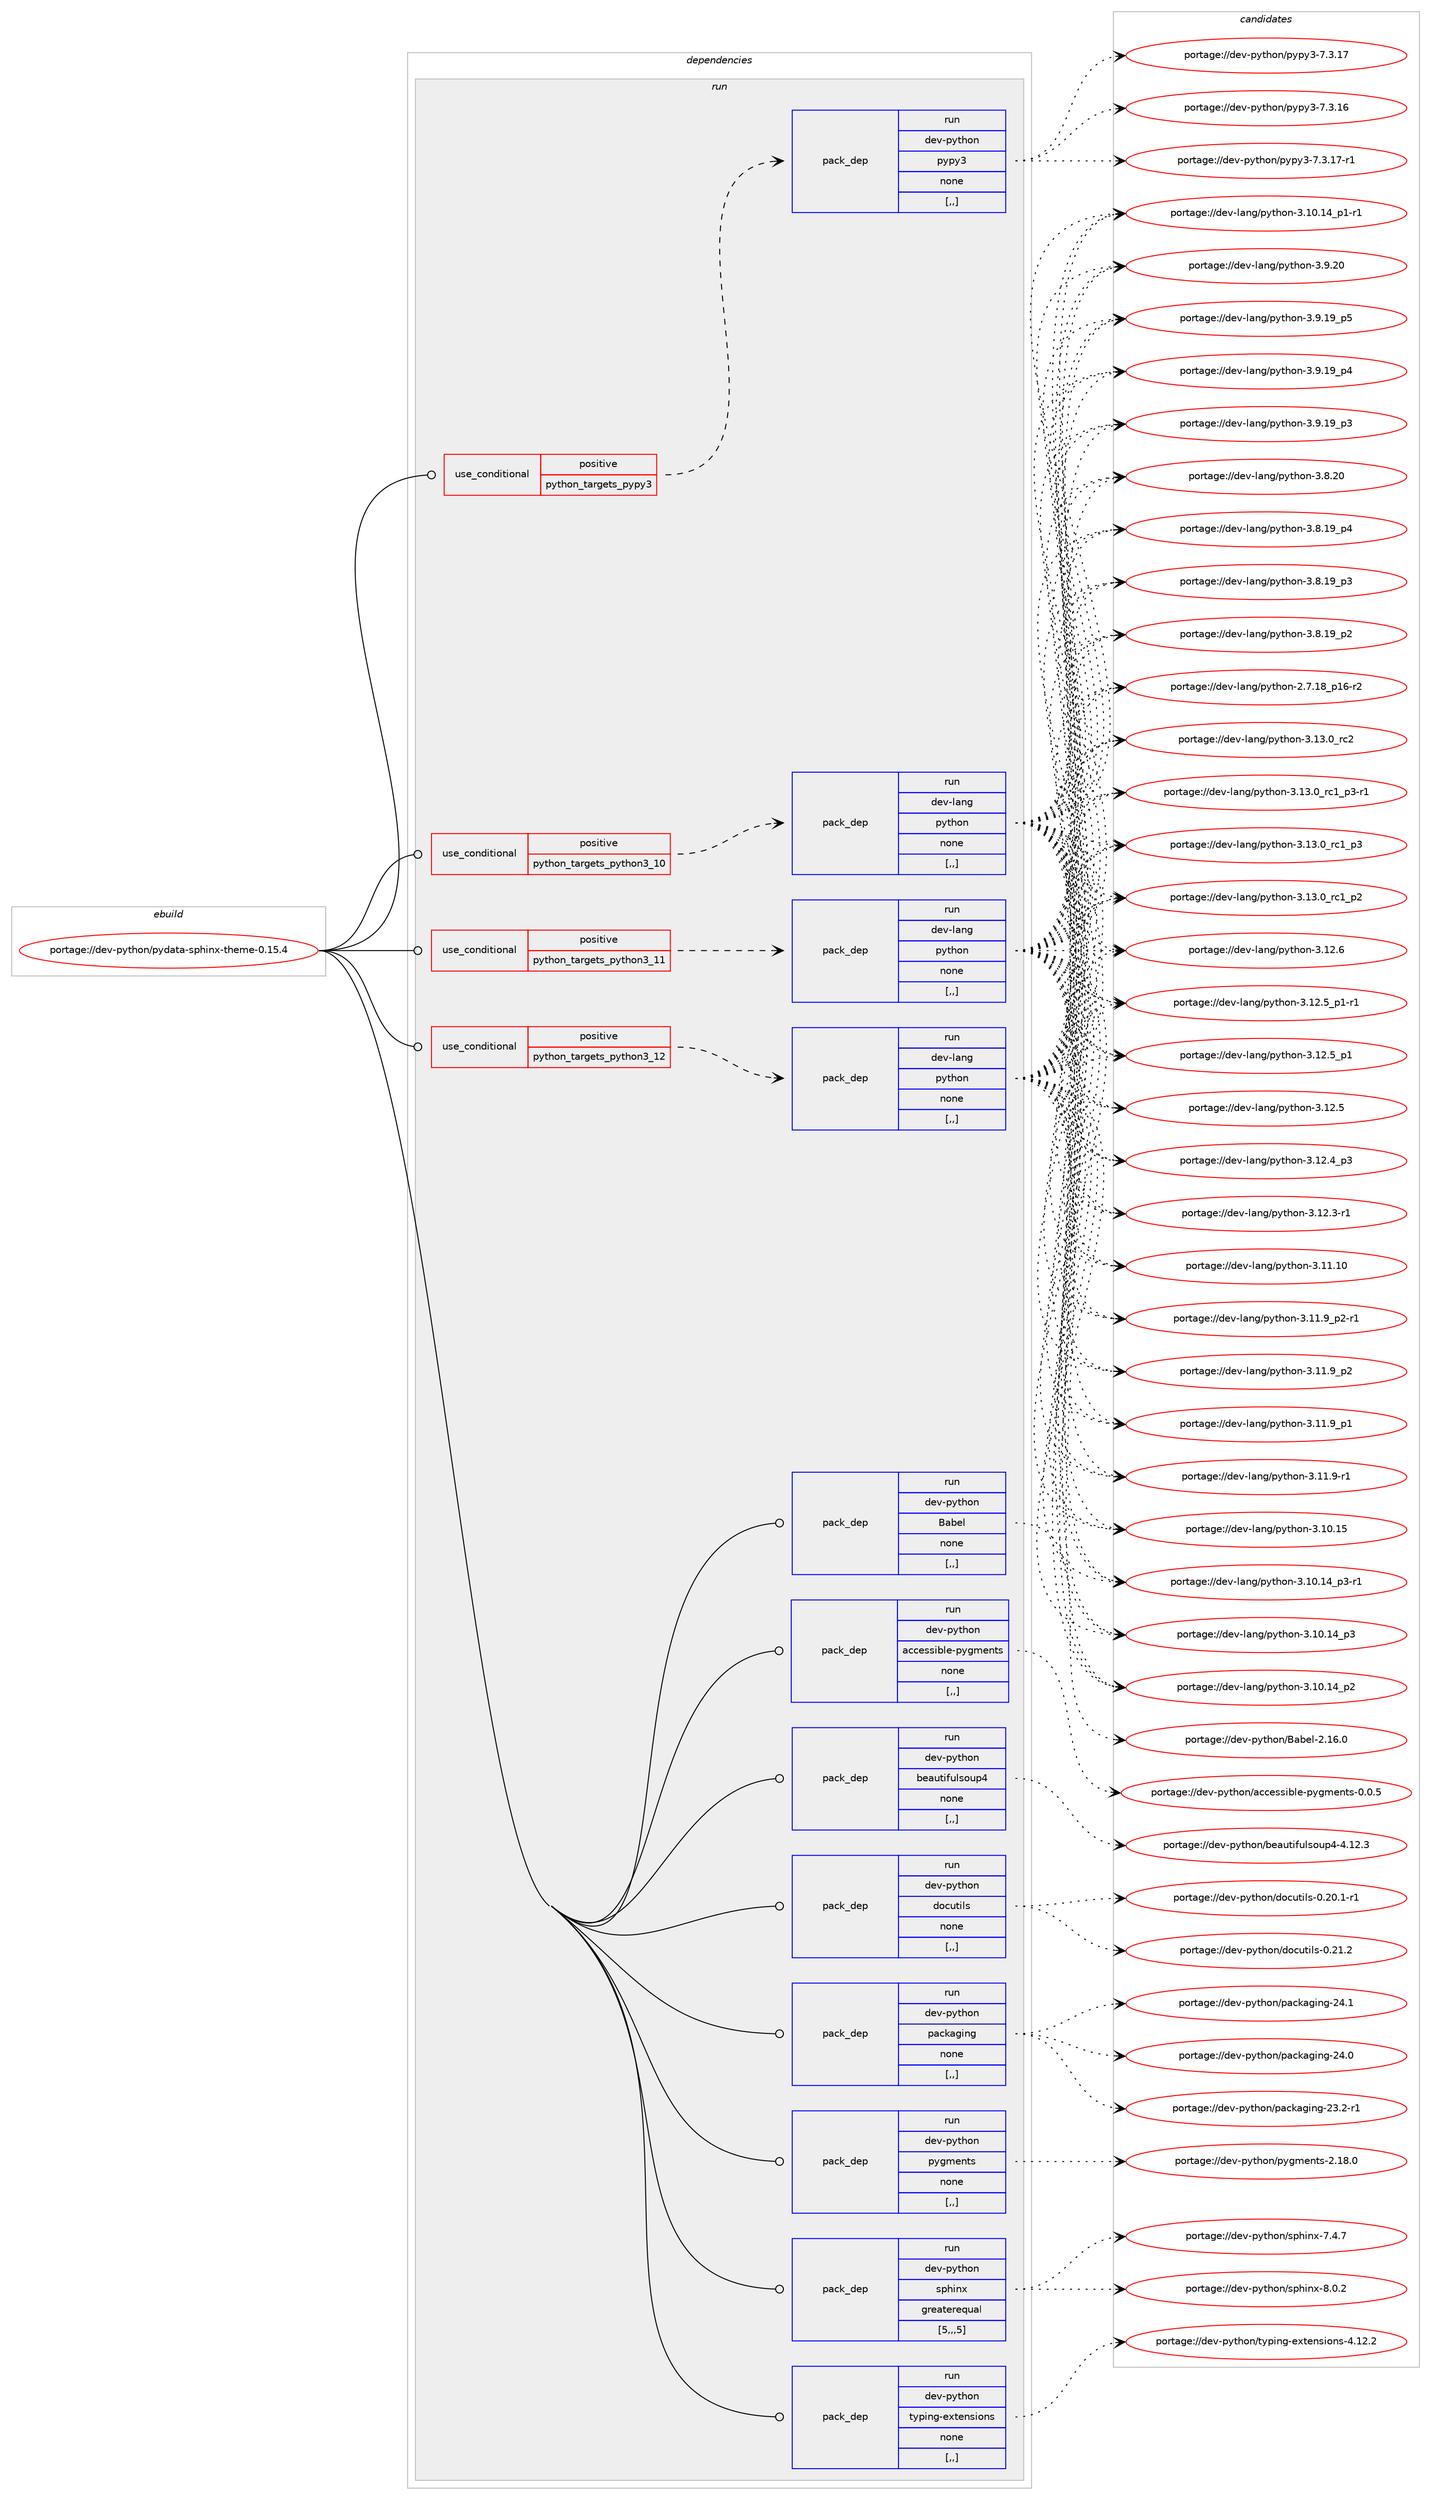 digraph prolog {

# *************
# Graph options
# *************

newrank=true;
concentrate=true;
compound=true;
graph [rankdir=LR,fontname=Helvetica,fontsize=10,ranksep=1.5];#, ranksep=2.5, nodesep=0.2];
edge  [arrowhead=vee];
node  [fontname=Helvetica,fontsize=10];

# **********
# The ebuild
# **********

subgraph cluster_leftcol {
color=gray;
label=<<i>ebuild</i>>;
id [label="portage://dev-python/pydata-sphinx-theme-0.15.4", color=red, width=4, href="../dev-python/pydata-sphinx-theme-0.15.4.svg"];
}

# ****************
# The dependencies
# ****************

subgraph cluster_midcol {
color=gray;
label=<<i>dependencies</i>>;
subgraph cluster_compile {
fillcolor="#eeeeee";
style=filled;
label=<<i>compile</i>>;
}
subgraph cluster_compileandrun {
fillcolor="#eeeeee";
style=filled;
label=<<i>compile and run</i>>;
}
subgraph cluster_run {
fillcolor="#eeeeee";
style=filled;
label=<<i>run</i>>;
subgraph cond167334 {
dependency651203 [label=<<TABLE BORDER="0" CELLBORDER="1" CELLSPACING="0" CELLPADDING="4"><TR><TD ROWSPAN="3" CELLPADDING="10">use_conditional</TD></TR><TR><TD>positive</TD></TR><TR><TD>python_targets_pypy3</TD></TR></TABLE>>, shape=none, color=red];
subgraph pack479048 {
dependency651204 [label=<<TABLE BORDER="0" CELLBORDER="1" CELLSPACING="0" CELLPADDING="4" WIDTH="220"><TR><TD ROWSPAN="6" CELLPADDING="30">pack_dep</TD></TR><TR><TD WIDTH="110">run</TD></TR><TR><TD>dev-python</TD></TR><TR><TD>pypy3</TD></TR><TR><TD>none</TD></TR><TR><TD>[,,]</TD></TR></TABLE>>, shape=none, color=blue];
}
dependency651203:e -> dependency651204:w [weight=20,style="dashed",arrowhead="vee"];
}
id:e -> dependency651203:w [weight=20,style="solid",arrowhead="odot"];
subgraph cond167335 {
dependency651205 [label=<<TABLE BORDER="0" CELLBORDER="1" CELLSPACING="0" CELLPADDING="4"><TR><TD ROWSPAN="3" CELLPADDING="10">use_conditional</TD></TR><TR><TD>positive</TD></TR><TR><TD>python_targets_python3_10</TD></TR></TABLE>>, shape=none, color=red];
subgraph pack479049 {
dependency651206 [label=<<TABLE BORDER="0" CELLBORDER="1" CELLSPACING="0" CELLPADDING="4" WIDTH="220"><TR><TD ROWSPAN="6" CELLPADDING="30">pack_dep</TD></TR><TR><TD WIDTH="110">run</TD></TR><TR><TD>dev-lang</TD></TR><TR><TD>python</TD></TR><TR><TD>none</TD></TR><TR><TD>[,,]</TD></TR></TABLE>>, shape=none, color=blue];
}
dependency651205:e -> dependency651206:w [weight=20,style="dashed",arrowhead="vee"];
}
id:e -> dependency651205:w [weight=20,style="solid",arrowhead="odot"];
subgraph cond167336 {
dependency651207 [label=<<TABLE BORDER="0" CELLBORDER="1" CELLSPACING="0" CELLPADDING="4"><TR><TD ROWSPAN="3" CELLPADDING="10">use_conditional</TD></TR><TR><TD>positive</TD></TR><TR><TD>python_targets_python3_11</TD></TR></TABLE>>, shape=none, color=red];
subgraph pack479050 {
dependency651208 [label=<<TABLE BORDER="0" CELLBORDER="1" CELLSPACING="0" CELLPADDING="4" WIDTH="220"><TR><TD ROWSPAN="6" CELLPADDING="30">pack_dep</TD></TR><TR><TD WIDTH="110">run</TD></TR><TR><TD>dev-lang</TD></TR><TR><TD>python</TD></TR><TR><TD>none</TD></TR><TR><TD>[,,]</TD></TR></TABLE>>, shape=none, color=blue];
}
dependency651207:e -> dependency651208:w [weight=20,style="dashed",arrowhead="vee"];
}
id:e -> dependency651207:w [weight=20,style="solid",arrowhead="odot"];
subgraph cond167337 {
dependency651209 [label=<<TABLE BORDER="0" CELLBORDER="1" CELLSPACING="0" CELLPADDING="4"><TR><TD ROWSPAN="3" CELLPADDING="10">use_conditional</TD></TR><TR><TD>positive</TD></TR><TR><TD>python_targets_python3_12</TD></TR></TABLE>>, shape=none, color=red];
subgraph pack479051 {
dependency651210 [label=<<TABLE BORDER="0" CELLBORDER="1" CELLSPACING="0" CELLPADDING="4" WIDTH="220"><TR><TD ROWSPAN="6" CELLPADDING="30">pack_dep</TD></TR><TR><TD WIDTH="110">run</TD></TR><TR><TD>dev-lang</TD></TR><TR><TD>python</TD></TR><TR><TD>none</TD></TR><TR><TD>[,,]</TD></TR></TABLE>>, shape=none, color=blue];
}
dependency651209:e -> dependency651210:w [weight=20,style="dashed",arrowhead="vee"];
}
id:e -> dependency651209:w [weight=20,style="solid",arrowhead="odot"];
subgraph pack479052 {
dependency651211 [label=<<TABLE BORDER="0" CELLBORDER="1" CELLSPACING="0" CELLPADDING="4" WIDTH="220"><TR><TD ROWSPAN="6" CELLPADDING="30">pack_dep</TD></TR><TR><TD WIDTH="110">run</TD></TR><TR><TD>dev-python</TD></TR><TR><TD>Babel</TD></TR><TR><TD>none</TD></TR><TR><TD>[,,]</TD></TR></TABLE>>, shape=none, color=blue];
}
id:e -> dependency651211:w [weight=20,style="solid",arrowhead="odot"];
subgraph pack479053 {
dependency651212 [label=<<TABLE BORDER="0" CELLBORDER="1" CELLSPACING="0" CELLPADDING="4" WIDTH="220"><TR><TD ROWSPAN="6" CELLPADDING="30">pack_dep</TD></TR><TR><TD WIDTH="110">run</TD></TR><TR><TD>dev-python</TD></TR><TR><TD>accessible-pygments</TD></TR><TR><TD>none</TD></TR><TR><TD>[,,]</TD></TR></TABLE>>, shape=none, color=blue];
}
id:e -> dependency651212:w [weight=20,style="solid",arrowhead="odot"];
subgraph pack479054 {
dependency651213 [label=<<TABLE BORDER="0" CELLBORDER="1" CELLSPACING="0" CELLPADDING="4" WIDTH="220"><TR><TD ROWSPAN="6" CELLPADDING="30">pack_dep</TD></TR><TR><TD WIDTH="110">run</TD></TR><TR><TD>dev-python</TD></TR><TR><TD>beautifulsoup4</TD></TR><TR><TD>none</TD></TR><TR><TD>[,,]</TD></TR></TABLE>>, shape=none, color=blue];
}
id:e -> dependency651213:w [weight=20,style="solid",arrowhead="odot"];
subgraph pack479055 {
dependency651214 [label=<<TABLE BORDER="0" CELLBORDER="1" CELLSPACING="0" CELLPADDING="4" WIDTH="220"><TR><TD ROWSPAN="6" CELLPADDING="30">pack_dep</TD></TR><TR><TD WIDTH="110">run</TD></TR><TR><TD>dev-python</TD></TR><TR><TD>docutils</TD></TR><TR><TD>none</TD></TR><TR><TD>[,,]</TD></TR></TABLE>>, shape=none, color=blue];
}
id:e -> dependency651214:w [weight=20,style="solid",arrowhead="odot"];
subgraph pack479056 {
dependency651215 [label=<<TABLE BORDER="0" CELLBORDER="1" CELLSPACING="0" CELLPADDING="4" WIDTH="220"><TR><TD ROWSPAN="6" CELLPADDING="30">pack_dep</TD></TR><TR><TD WIDTH="110">run</TD></TR><TR><TD>dev-python</TD></TR><TR><TD>packaging</TD></TR><TR><TD>none</TD></TR><TR><TD>[,,]</TD></TR></TABLE>>, shape=none, color=blue];
}
id:e -> dependency651215:w [weight=20,style="solid",arrowhead="odot"];
subgraph pack479057 {
dependency651216 [label=<<TABLE BORDER="0" CELLBORDER="1" CELLSPACING="0" CELLPADDING="4" WIDTH="220"><TR><TD ROWSPAN="6" CELLPADDING="30">pack_dep</TD></TR><TR><TD WIDTH="110">run</TD></TR><TR><TD>dev-python</TD></TR><TR><TD>pygments</TD></TR><TR><TD>none</TD></TR><TR><TD>[,,]</TD></TR></TABLE>>, shape=none, color=blue];
}
id:e -> dependency651216:w [weight=20,style="solid",arrowhead="odot"];
subgraph pack479058 {
dependency651217 [label=<<TABLE BORDER="0" CELLBORDER="1" CELLSPACING="0" CELLPADDING="4" WIDTH="220"><TR><TD ROWSPAN="6" CELLPADDING="30">pack_dep</TD></TR><TR><TD WIDTH="110">run</TD></TR><TR><TD>dev-python</TD></TR><TR><TD>sphinx</TD></TR><TR><TD>greaterequal</TD></TR><TR><TD>[5,,,5]</TD></TR></TABLE>>, shape=none, color=blue];
}
id:e -> dependency651217:w [weight=20,style="solid",arrowhead="odot"];
subgraph pack479059 {
dependency651218 [label=<<TABLE BORDER="0" CELLBORDER="1" CELLSPACING="0" CELLPADDING="4" WIDTH="220"><TR><TD ROWSPAN="6" CELLPADDING="30">pack_dep</TD></TR><TR><TD WIDTH="110">run</TD></TR><TR><TD>dev-python</TD></TR><TR><TD>typing-extensions</TD></TR><TR><TD>none</TD></TR><TR><TD>[,,]</TD></TR></TABLE>>, shape=none, color=blue];
}
id:e -> dependency651218:w [weight=20,style="solid",arrowhead="odot"];
}
}

# **************
# The candidates
# **************

subgraph cluster_choices {
rank=same;
color=gray;
label=<<i>candidates</i>>;

subgraph choice479048 {
color=black;
nodesep=1;
choice100101118451121211161041111104711212111212151455546514649554511449 [label="portage://dev-python/pypy3-7.3.17-r1", color=red, width=4,href="../dev-python/pypy3-7.3.17-r1.svg"];
choice10010111845112121116104111110471121211121215145554651464955 [label="portage://dev-python/pypy3-7.3.17", color=red, width=4,href="../dev-python/pypy3-7.3.17.svg"];
choice10010111845112121116104111110471121211121215145554651464954 [label="portage://dev-python/pypy3-7.3.16", color=red, width=4,href="../dev-python/pypy3-7.3.16.svg"];
dependency651204:e -> choice100101118451121211161041111104711212111212151455546514649554511449:w [style=dotted,weight="100"];
dependency651204:e -> choice10010111845112121116104111110471121211121215145554651464955:w [style=dotted,weight="100"];
dependency651204:e -> choice10010111845112121116104111110471121211121215145554651464954:w [style=dotted,weight="100"];
}
subgraph choice479049 {
color=black;
nodesep=1;
choice10010111845108971101034711212111610411111045514649514648951149950 [label="portage://dev-lang/python-3.13.0_rc2", color=red, width=4,href="../dev-lang/python-3.13.0_rc2.svg"];
choice1001011184510897110103471121211161041111104551464951464895114994995112514511449 [label="portage://dev-lang/python-3.13.0_rc1_p3-r1", color=red, width=4,href="../dev-lang/python-3.13.0_rc1_p3-r1.svg"];
choice100101118451089711010347112121116104111110455146495146489511499499511251 [label="portage://dev-lang/python-3.13.0_rc1_p3", color=red, width=4,href="../dev-lang/python-3.13.0_rc1_p3.svg"];
choice100101118451089711010347112121116104111110455146495146489511499499511250 [label="portage://dev-lang/python-3.13.0_rc1_p2", color=red, width=4,href="../dev-lang/python-3.13.0_rc1_p2.svg"];
choice10010111845108971101034711212111610411111045514649504654 [label="portage://dev-lang/python-3.12.6", color=red, width=4,href="../dev-lang/python-3.12.6.svg"];
choice1001011184510897110103471121211161041111104551464950465395112494511449 [label="portage://dev-lang/python-3.12.5_p1-r1", color=red, width=4,href="../dev-lang/python-3.12.5_p1-r1.svg"];
choice100101118451089711010347112121116104111110455146495046539511249 [label="portage://dev-lang/python-3.12.5_p1", color=red, width=4,href="../dev-lang/python-3.12.5_p1.svg"];
choice10010111845108971101034711212111610411111045514649504653 [label="portage://dev-lang/python-3.12.5", color=red, width=4,href="../dev-lang/python-3.12.5.svg"];
choice100101118451089711010347112121116104111110455146495046529511251 [label="portage://dev-lang/python-3.12.4_p3", color=red, width=4,href="../dev-lang/python-3.12.4_p3.svg"];
choice100101118451089711010347112121116104111110455146495046514511449 [label="portage://dev-lang/python-3.12.3-r1", color=red, width=4,href="../dev-lang/python-3.12.3-r1.svg"];
choice1001011184510897110103471121211161041111104551464949464948 [label="portage://dev-lang/python-3.11.10", color=red, width=4,href="../dev-lang/python-3.11.10.svg"];
choice1001011184510897110103471121211161041111104551464949465795112504511449 [label="portage://dev-lang/python-3.11.9_p2-r1", color=red, width=4,href="../dev-lang/python-3.11.9_p2-r1.svg"];
choice100101118451089711010347112121116104111110455146494946579511250 [label="portage://dev-lang/python-3.11.9_p2", color=red, width=4,href="../dev-lang/python-3.11.9_p2.svg"];
choice100101118451089711010347112121116104111110455146494946579511249 [label="portage://dev-lang/python-3.11.9_p1", color=red, width=4,href="../dev-lang/python-3.11.9_p1.svg"];
choice100101118451089711010347112121116104111110455146494946574511449 [label="portage://dev-lang/python-3.11.9-r1", color=red, width=4,href="../dev-lang/python-3.11.9-r1.svg"];
choice1001011184510897110103471121211161041111104551464948464953 [label="portage://dev-lang/python-3.10.15", color=red, width=4,href="../dev-lang/python-3.10.15.svg"];
choice100101118451089711010347112121116104111110455146494846495295112514511449 [label="portage://dev-lang/python-3.10.14_p3-r1", color=red, width=4,href="../dev-lang/python-3.10.14_p3-r1.svg"];
choice10010111845108971101034711212111610411111045514649484649529511251 [label="portage://dev-lang/python-3.10.14_p3", color=red, width=4,href="../dev-lang/python-3.10.14_p3.svg"];
choice10010111845108971101034711212111610411111045514649484649529511250 [label="portage://dev-lang/python-3.10.14_p2", color=red, width=4,href="../dev-lang/python-3.10.14_p2.svg"];
choice100101118451089711010347112121116104111110455146494846495295112494511449 [label="portage://dev-lang/python-3.10.14_p1-r1", color=red, width=4,href="../dev-lang/python-3.10.14_p1-r1.svg"];
choice10010111845108971101034711212111610411111045514657465048 [label="portage://dev-lang/python-3.9.20", color=red, width=4,href="../dev-lang/python-3.9.20.svg"];
choice100101118451089711010347112121116104111110455146574649579511253 [label="portage://dev-lang/python-3.9.19_p5", color=red, width=4,href="../dev-lang/python-3.9.19_p5.svg"];
choice100101118451089711010347112121116104111110455146574649579511252 [label="portage://dev-lang/python-3.9.19_p4", color=red, width=4,href="../dev-lang/python-3.9.19_p4.svg"];
choice100101118451089711010347112121116104111110455146574649579511251 [label="portage://dev-lang/python-3.9.19_p3", color=red, width=4,href="../dev-lang/python-3.9.19_p3.svg"];
choice10010111845108971101034711212111610411111045514656465048 [label="portage://dev-lang/python-3.8.20", color=red, width=4,href="../dev-lang/python-3.8.20.svg"];
choice100101118451089711010347112121116104111110455146564649579511252 [label="portage://dev-lang/python-3.8.19_p4", color=red, width=4,href="../dev-lang/python-3.8.19_p4.svg"];
choice100101118451089711010347112121116104111110455146564649579511251 [label="portage://dev-lang/python-3.8.19_p3", color=red, width=4,href="../dev-lang/python-3.8.19_p3.svg"];
choice100101118451089711010347112121116104111110455146564649579511250 [label="portage://dev-lang/python-3.8.19_p2", color=red, width=4,href="../dev-lang/python-3.8.19_p2.svg"];
choice100101118451089711010347112121116104111110455046554649569511249544511450 [label="portage://dev-lang/python-2.7.18_p16-r2", color=red, width=4,href="../dev-lang/python-2.7.18_p16-r2.svg"];
dependency651206:e -> choice10010111845108971101034711212111610411111045514649514648951149950:w [style=dotted,weight="100"];
dependency651206:e -> choice1001011184510897110103471121211161041111104551464951464895114994995112514511449:w [style=dotted,weight="100"];
dependency651206:e -> choice100101118451089711010347112121116104111110455146495146489511499499511251:w [style=dotted,weight="100"];
dependency651206:e -> choice100101118451089711010347112121116104111110455146495146489511499499511250:w [style=dotted,weight="100"];
dependency651206:e -> choice10010111845108971101034711212111610411111045514649504654:w [style=dotted,weight="100"];
dependency651206:e -> choice1001011184510897110103471121211161041111104551464950465395112494511449:w [style=dotted,weight="100"];
dependency651206:e -> choice100101118451089711010347112121116104111110455146495046539511249:w [style=dotted,weight="100"];
dependency651206:e -> choice10010111845108971101034711212111610411111045514649504653:w [style=dotted,weight="100"];
dependency651206:e -> choice100101118451089711010347112121116104111110455146495046529511251:w [style=dotted,weight="100"];
dependency651206:e -> choice100101118451089711010347112121116104111110455146495046514511449:w [style=dotted,weight="100"];
dependency651206:e -> choice1001011184510897110103471121211161041111104551464949464948:w [style=dotted,weight="100"];
dependency651206:e -> choice1001011184510897110103471121211161041111104551464949465795112504511449:w [style=dotted,weight="100"];
dependency651206:e -> choice100101118451089711010347112121116104111110455146494946579511250:w [style=dotted,weight="100"];
dependency651206:e -> choice100101118451089711010347112121116104111110455146494946579511249:w [style=dotted,weight="100"];
dependency651206:e -> choice100101118451089711010347112121116104111110455146494946574511449:w [style=dotted,weight="100"];
dependency651206:e -> choice1001011184510897110103471121211161041111104551464948464953:w [style=dotted,weight="100"];
dependency651206:e -> choice100101118451089711010347112121116104111110455146494846495295112514511449:w [style=dotted,weight="100"];
dependency651206:e -> choice10010111845108971101034711212111610411111045514649484649529511251:w [style=dotted,weight="100"];
dependency651206:e -> choice10010111845108971101034711212111610411111045514649484649529511250:w [style=dotted,weight="100"];
dependency651206:e -> choice100101118451089711010347112121116104111110455146494846495295112494511449:w [style=dotted,weight="100"];
dependency651206:e -> choice10010111845108971101034711212111610411111045514657465048:w [style=dotted,weight="100"];
dependency651206:e -> choice100101118451089711010347112121116104111110455146574649579511253:w [style=dotted,weight="100"];
dependency651206:e -> choice100101118451089711010347112121116104111110455146574649579511252:w [style=dotted,weight="100"];
dependency651206:e -> choice100101118451089711010347112121116104111110455146574649579511251:w [style=dotted,weight="100"];
dependency651206:e -> choice10010111845108971101034711212111610411111045514656465048:w [style=dotted,weight="100"];
dependency651206:e -> choice100101118451089711010347112121116104111110455146564649579511252:w [style=dotted,weight="100"];
dependency651206:e -> choice100101118451089711010347112121116104111110455146564649579511251:w [style=dotted,weight="100"];
dependency651206:e -> choice100101118451089711010347112121116104111110455146564649579511250:w [style=dotted,weight="100"];
dependency651206:e -> choice100101118451089711010347112121116104111110455046554649569511249544511450:w [style=dotted,weight="100"];
}
subgraph choice479050 {
color=black;
nodesep=1;
choice10010111845108971101034711212111610411111045514649514648951149950 [label="portage://dev-lang/python-3.13.0_rc2", color=red, width=4,href="../dev-lang/python-3.13.0_rc2.svg"];
choice1001011184510897110103471121211161041111104551464951464895114994995112514511449 [label="portage://dev-lang/python-3.13.0_rc1_p3-r1", color=red, width=4,href="../dev-lang/python-3.13.0_rc1_p3-r1.svg"];
choice100101118451089711010347112121116104111110455146495146489511499499511251 [label="portage://dev-lang/python-3.13.0_rc1_p3", color=red, width=4,href="../dev-lang/python-3.13.0_rc1_p3.svg"];
choice100101118451089711010347112121116104111110455146495146489511499499511250 [label="portage://dev-lang/python-3.13.0_rc1_p2", color=red, width=4,href="../dev-lang/python-3.13.0_rc1_p2.svg"];
choice10010111845108971101034711212111610411111045514649504654 [label="portage://dev-lang/python-3.12.6", color=red, width=4,href="../dev-lang/python-3.12.6.svg"];
choice1001011184510897110103471121211161041111104551464950465395112494511449 [label="portage://dev-lang/python-3.12.5_p1-r1", color=red, width=4,href="../dev-lang/python-3.12.5_p1-r1.svg"];
choice100101118451089711010347112121116104111110455146495046539511249 [label="portage://dev-lang/python-3.12.5_p1", color=red, width=4,href="../dev-lang/python-3.12.5_p1.svg"];
choice10010111845108971101034711212111610411111045514649504653 [label="portage://dev-lang/python-3.12.5", color=red, width=4,href="../dev-lang/python-3.12.5.svg"];
choice100101118451089711010347112121116104111110455146495046529511251 [label="portage://dev-lang/python-3.12.4_p3", color=red, width=4,href="../dev-lang/python-3.12.4_p3.svg"];
choice100101118451089711010347112121116104111110455146495046514511449 [label="portage://dev-lang/python-3.12.3-r1", color=red, width=4,href="../dev-lang/python-3.12.3-r1.svg"];
choice1001011184510897110103471121211161041111104551464949464948 [label="portage://dev-lang/python-3.11.10", color=red, width=4,href="../dev-lang/python-3.11.10.svg"];
choice1001011184510897110103471121211161041111104551464949465795112504511449 [label="portage://dev-lang/python-3.11.9_p2-r1", color=red, width=4,href="../dev-lang/python-3.11.9_p2-r1.svg"];
choice100101118451089711010347112121116104111110455146494946579511250 [label="portage://dev-lang/python-3.11.9_p2", color=red, width=4,href="../dev-lang/python-3.11.9_p2.svg"];
choice100101118451089711010347112121116104111110455146494946579511249 [label="portage://dev-lang/python-3.11.9_p1", color=red, width=4,href="../dev-lang/python-3.11.9_p1.svg"];
choice100101118451089711010347112121116104111110455146494946574511449 [label="portage://dev-lang/python-3.11.9-r1", color=red, width=4,href="../dev-lang/python-3.11.9-r1.svg"];
choice1001011184510897110103471121211161041111104551464948464953 [label="portage://dev-lang/python-3.10.15", color=red, width=4,href="../dev-lang/python-3.10.15.svg"];
choice100101118451089711010347112121116104111110455146494846495295112514511449 [label="portage://dev-lang/python-3.10.14_p3-r1", color=red, width=4,href="../dev-lang/python-3.10.14_p3-r1.svg"];
choice10010111845108971101034711212111610411111045514649484649529511251 [label="portage://dev-lang/python-3.10.14_p3", color=red, width=4,href="../dev-lang/python-3.10.14_p3.svg"];
choice10010111845108971101034711212111610411111045514649484649529511250 [label="portage://dev-lang/python-3.10.14_p2", color=red, width=4,href="../dev-lang/python-3.10.14_p2.svg"];
choice100101118451089711010347112121116104111110455146494846495295112494511449 [label="portage://dev-lang/python-3.10.14_p1-r1", color=red, width=4,href="../dev-lang/python-3.10.14_p1-r1.svg"];
choice10010111845108971101034711212111610411111045514657465048 [label="portage://dev-lang/python-3.9.20", color=red, width=4,href="../dev-lang/python-3.9.20.svg"];
choice100101118451089711010347112121116104111110455146574649579511253 [label="portage://dev-lang/python-3.9.19_p5", color=red, width=4,href="../dev-lang/python-3.9.19_p5.svg"];
choice100101118451089711010347112121116104111110455146574649579511252 [label="portage://dev-lang/python-3.9.19_p4", color=red, width=4,href="../dev-lang/python-3.9.19_p4.svg"];
choice100101118451089711010347112121116104111110455146574649579511251 [label="portage://dev-lang/python-3.9.19_p3", color=red, width=4,href="../dev-lang/python-3.9.19_p3.svg"];
choice10010111845108971101034711212111610411111045514656465048 [label="portage://dev-lang/python-3.8.20", color=red, width=4,href="../dev-lang/python-3.8.20.svg"];
choice100101118451089711010347112121116104111110455146564649579511252 [label="portage://dev-lang/python-3.8.19_p4", color=red, width=4,href="../dev-lang/python-3.8.19_p4.svg"];
choice100101118451089711010347112121116104111110455146564649579511251 [label="portage://dev-lang/python-3.8.19_p3", color=red, width=4,href="../dev-lang/python-3.8.19_p3.svg"];
choice100101118451089711010347112121116104111110455146564649579511250 [label="portage://dev-lang/python-3.8.19_p2", color=red, width=4,href="../dev-lang/python-3.8.19_p2.svg"];
choice100101118451089711010347112121116104111110455046554649569511249544511450 [label="portage://dev-lang/python-2.7.18_p16-r2", color=red, width=4,href="../dev-lang/python-2.7.18_p16-r2.svg"];
dependency651208:e -> choice10010111845108971101034711212111610411111045514649514648951149950:w [style=dotted,weight="100"];
dependency651208:e -> choice1001011184510897110103471121211161041111104551464951464895114994995112514511449:w [style=dotted,weight="100"];
dependency651208:e -> choice100101118451089711010347112121116104111110455146495146489511499499511251:w [style=dotted,weight="100"];
dependency651208:e -> choice100101118451089711010347112121116104111110455146495146489511499499511250:w [style=dotted,weight="100"];
dependency651208:e -> choice10010111845108971101034711212111610411111045514649504654:w [style=dotted,weight="100"];
dependency651208:e -> choice1001011184510897110103471121211161041111104551464950465395112494511449:w [style=dotted,weight="100"];
dependency651208:e -> choice100101118451089711010347112121116104111110455146495046539511249:w [style=dotted,weight="100"];
dependency651208:e -> choice10010111845108971101034711212111610411111045514649504653:w [style=dotted,weight="100"];
dependency651208:e -> choice100101118451089711010347112121116104111110455146495046529511251:w [style=dotted,weight="100"];
dependency651208:e -> choice100101118451089711010347112121116104111110455146495046514511449:w [style=dotted,weight="100"];
dependency651208:e -> choice1001011184510897110103471121211161041111104551464949464948:w [style=dotted,weight="100"];
dependency651208:e -> choice1001011184510897110103471121211161041111104551464949465795112504511449:w [style=dotted,weight="100"];
dependency651208:e -> choice100101118451089711010347112121116104111110455146494946579511250:w [style=dotted,weight="100"];
dependency651208:e -> choice100101118451089711010347112121116104111110455146494946579511249:w [style=dotted,weight="100"];
dependency651208:e -> choice100101118451089711010347112121116104111110455146494946574511449:w [style=dotted,weight="100"];
dependency651208:e -> choice1001011184510897110103471121211161041111104551464948464953:w [style=dotted,weight="100"];
dependency651208:e -> choice100101118451089711010347112121116104111110455146494846495295112514511449:w [style=dotted,weight="100"];
dependency651208:e -> choice10010111845108971101034711212111610411111045514649484649529511251:w [style=dotted,weight="100"];
dependency651208:e -> choice10010111845108971101034711212111610411111045514649484649529511250:w [style=dotted,weight="100"];
dependency651208:e -> choice100101118451089711010347112121116104111110455146494846495295112494511449:w [style=dotted,weight="100"];
dependency651208:e -> choice10010111845108971101034711212111610411111045514657465048:w [style=dotted,weight="100"];
dependency651208:e -> choice100101118451089711010347112121116104111110455146574649579511253:w [style=dotted,weight="100"];
dependency651208:e -> choice100101118451089711010347112121116104111110455146574649579511252:w [style=dotted,weight="100"];
dependency651208:e -> choice100101118451089711010347112121116104111110455146574649579511251:w [style=dotted,weight="100"];
dependency651208:e -> choice10010111845108971101034711212111610411111045514656465048:w [style=dotted,weight="100"];
dependency651208:e -> choice100101118451089711010347112121116104111110455146564649579511252:w [style=dotted,weight="100"];
dependency651208:e -> choice100101118451089711010347112121116104111110455146564649579511251:w [style=dotted,weight="100"];
dependency651208:e -> choice100101118451089711010347112121116104111110455146564649579511250:w [style=dotted,weight="100"];
dependency651208:e -> choice100101118451089711010347112121116104111110455046554649569511249544511450:w [style=dotted,weight="100"];
}
subgraph choice479051 {
color=black;
nodesep=1;
choice10010111845108971101034711212111610411111045514649514648951149950 [label="portage://dev-lang/python-3.13.0_rc2", color=red, width=4,href="../dev-lang/python-3.13.0_rc2.svg"];
choice1001011184510897110103471121211161041111104551464951464895114994995112514511449 [label="portage://dev-lang/python-3.13.0_rc1_p3-r1", color=red, width=4,href="../dev-lang/python-3.13.0_rc1_p3-r1.svg"];
choice100101118451089711010347112121116104111110455146495146489511499499511251 [label="portage://dev-lang/python-3.13.0_rc1_p3", color=red, width=4,href="../dev-lang/python-3.13.0_rc1_p3.svg"];
choice100101118451089711010347112121116104111110455146495146489511499499511250 [label="portage://dev-lang/python-3.13.0_rc1_p2", color=red, width=4,href="../dev-lang/python-3.13.0_rc1_p2.svg"];
choice10010111845108971101034711212111610411111045514649504654 [label="portage://dev-lang/python-3.12.6", color=red, width=4,href="../dev-lang/python-3.12.6.svg"];
choice1001011184510897110103471121211161041111104551464950465395112494511449 [label="portage://dev-lang/python-3.12.5_p1-r1", color=red, width=4,href="../dev-lang/python-3.12.5_p1-r1.svg"];
choice100101118451089711010347112121116104111110455146495046539511249 [label="portage://dev-lang/python-3.12.5_p1", color=red, width=4,href="../dev-lang/python-3.12.5_p1.svg"];
choice10010111845108971101034711212111610411111045514649504653 [label="portage://dev-lang/python-3.12.5", color=red, width=4,href="../dev-lang/python-3.12.5.svg"];
choice100101118451089711010347112121116104111110455146495046529511251 [label="portage://dev-lang/python-3.12.4_p3", color=red, width=4,href="../dev-lang/python-3.12.4_p3.svg"];
choice100101118451089711010347112121116104111110455146495046514511449 [label="portage://dev-lang/python-3.12.3-r1", color=red, width=4,href="../dev-lang/python-3.12.3-r1.svg"];
choice1001011184510897110103471121211161041111104551464949464948 [label="portage://dev-lang/python-3.11.10", color=red, width=4,href="../dev-lang/python-3.11.10.svg"];
choice1001011184510897110103471121211161041111104551464949465795112504511449 [label="portage://dev-lang/python-3.11.9_p2-r1", color=red, width=4,href="../dev-lang/python-3.11.9_p2-r1.svg"];
choice100101118451089711010347112121116104111110455146494946579511250 [label="portage://dev-lang/python-3.11.9_p2", color=red, width=4,href="../dev-lang/python-3.11.9_p2.svg"];
choice100101118451089711010347112121116104111110455146494946579511249 [label="portage://dev-lang/python-3.11.9_p1", color=red, width=4,href="../dev-lang/python-3.11.9_p1.svg"];
choice100101118451089711010347112121116104111110455146494946574511449 [label="portage://dev-lang/python-3.11.9-r1", color=red, width=4,href="../dev-lang/python-3.11.9-r1.svg"];
choice1001011184510897110103471121211161041111104551464948464953 [label="portage://dev-lang/python-3.10.15", color=red, width=4,href="../dev-lang/python-3.10.15.svg"];
choice100101118451089711010347112121116104111110455146494846495295112514511449 [label="portage://dev-lang/python-3.10.14_p3-r1", color=red, width=4,href="../dev-lang/python-3.10.14_p3-r1.svg"];
choice10010111845108971101034711212111610411111045514649484649529511251 [label="portage://dev-lang/python-3.10.14_p3", color=red, width=4,href="../dev-lang/python-3.10.14_p3.svg"];
choice10010111845108971101034711212111610411111045514649484649529511250 [label="portage://dev-lang/python-3.10.14_p2", color=red, width=4,href="../dev-lang/python-3.10.14_p2.svg"];
choice100101118451089711010347112121116104111110455146494846495295112494511449 [label="portage://dev-lang/python-3.10.14_p1-r1", color=red, width=4,href="../dev-lang/python-3.10.14_p1-r1.svg"];
choice10010111845108971101034711212111610411111045514657465048 [label="portage://dev-lang/python-3.9.20", color=red, width=4,href="../dev-lang/python-3.9.20.svg"];
choice100101118451089711010347112121116104111110455146574649579511253 [label="portage://dev-lang/python-3.9.19_p5", color=red, width=4,href="../dev-lang/python-3.9.19_p5.svg"];
choice100101118451089711010347112121116104111110455146574649579511252 [label="portage://dev-lang/python-3.9.19_p4", color=red, width=4,href="../dev-lang/python-3.9.19_p4.svg"];
choice100101118451089711010347112121116104111110455146574649579511251 [label="portage://dev-lang/python-3.9.19_p3", color=red, width=4,href="../dev-lang/python-3.9.19_p3.svg"];
choice10010111845108971101034711212111610411111045514656465048 [label="portage://dev-lang/python-3.8.20", color=red, width=4,href="../dev-lang/python-3.8.20.svg"];
choice100101118451089711010347112121116104111110455146564649579511252 [label="portage://dev-lang/python-3.8.19_p4", color=red, width=4,href="../dev-lang/python-3.8.19_p4.svg"];
choice100101118451089711010347112121116104111110455146564649579511251 [label="portage://dev-lang/python-3.8.19_p3", color=red, width=4,href="../dev-lang/python-3.8.19_p3.svg"];
choice100101118451089711010347112121116104111110455146564649579511250 [label="portage://dev-lang/python-3.8.19_p2", color=red, width=4,href="../dev-lang/python-3.8.19_p2.svg"];
choice100101118451089711010347112121116104111110455046554649569511249544511450 [label="portage://dev-lang/python-2.7.18_p16-r2", color=red, width=4,href="../dev-lang/python-2.7.18_p16-r2.svg"];
dependency651210:e -> choice10010111845108971101034711212111610411111045514649514648951149950:w [style=dotted,weight="100"];
dependency651210:e -> choice1001011184510897110103471121211161041111104551464951464895114994995112514511449:w [style=dotted,weight="100"];
dependency651210:e -> choice100101118451089711010347112121116104111110455146495146489511499499511251:w [style=dotted,weight="100"];
dependency651210:e -> choice100101118451089711010347112121116104111110455146495146489511499499511250:w [style=dotted,weight="100"];
dependency651210:e -> choice10010111845108971101034711212111610411111045514649504654:w [style=dotted,weight="100"];
dependency651210:e -> choice1001011184510897110103471121211161041111104551464950465395112494511449:w [style=dotted,weight="100"];
dependency651210:e -> choice100101118451089711010347112121116104111110455146495046539511249:w [style=dotted,weight="100"];
dependency651210:e -> choice10010111845108971101034711212111610411111045514649504653:w [style=dotted,weight="100"];
dependency651210:e -> choice100101118451089711010347112121116104111110455146495046529511251:w [style=dotted,weight="100"];
dependency651210:e -> choice100101118451089711010347112121116104111110455146495046514511449:w [style=dotted,weight="100"];
dependency651210:e -> choice1001011184510897110103471121211161041111104551464949464948:w [style=dotted,weight="100"];
dependency651210:e -> choice1001011184510897110103471121211161041111104551464949465795112504511449:w [style=dotted,weight="100"];
dependency651210:e -> choice100101118451089711010347112121116104111110455146494946579511250:w [style=dotted,weight="100"];
dependency651210:e -> choice100101118451089711010347112121116104111110455146494946579511249:w [style=dotted,weight="100"];
dependency651210:e -> choice100101118451089711010347112121116104111110455146494946574511449:w [style=dotted,weight="100"];
dependency651210:e -> choice1001011184510897110103471121211161041111104551464948464953:w [style=dotted,weight="100"];
dependency651210:e -> choice100101118451089711010347112121116104111110455146494846495295112514511449:w [style=dotted,weight="100"];
dependency651210:e -> choice10010111845108971101034711212111610411111045514649484649529511251:w [style=dotted,weight="100"];
dependency651210:e -> choice10010111845108971101034711212111610411111045514649484649529511250:w [style=dotted,weight="100"];
dependency651210:e -> choice100101118451089711010347112121116104111110455146494846495295112494511449:w [style=dotted,weight="100"];
dependency651210:e -> choice10010111845108971101034711212111610411111045514657465048:w [style=dotted,weight="100"];
dependency651210:e -> choice100101118451089711010347112121116104111110455146574649579511253:w [style=dotted,weight="100"];
dependency651210:e -> choice100101118451089711010347112121116104111110455146574649579511252:w [style=dotted,weight="100"];
dependency651210:e -> choice100101118451089711010347112121116104111110455146574649579511251:w [style=dotted,weight="100"];
dependency651210:e -> choice10010111845108971101034711212111610411111045514656465048:w [style=dotted,weight="100"];
dependency651210:e -> choice100101118451089711010347112121116104111110455146564649579511252:w [style=dotted,weight="100"];
dependency651210:e -> choice100101118451089711010347112121116104111110455146564649579511251:w [style=dotted,weight="100"];
dependency651210:e -> choice100101118451089711010347112121116104111110455146564649579511250:w [style=dotted,weight="100"];
dependency651210:e -> choice100101118451089711010347112121116104111110455046554649569511249544511450:w [style=dotted,weight="100"];
}
subgraph choice479052 {
color=black;
nodesep=1;
choice100101118451121211161041111104766979810110845504649544648 [label="portage://dev-python/Babel-2.16.0", color=red, width=4,href="../dev-python/Babel-2.16.0.svg"];
dependency651211:e -> choice100101118451121211161041111104766979810110845504649544648:w [style=dotted,weight="100"];
}
subgraph choice479053 {
color=black;
nodesep=1;
choice10010111845112121116104111110479799991011151151059810810145112121103109101110116115454846484653 [label="portage://dev-python/accessible-pygments-0.0.5", color=red, width=4,href="../dev-python/accessible-pygments-0.0.5.svg"];
dependency651212:e -> choice10010111845112121116104111110479799991011151151059810810145112121103109101110116115454846484653:w [style=dotted,weight="100"];
}
subgraph choice479054 {
color=black;
nodesep=1;
choice100101118451121211161041111104798101971171161051021171081151111171125245524649504651 [label="portage://dev-python/beautifulsoup4-4.12.3", color=red, width=4,href="../dev-python/beautifulsoup4-4.12.3.svg"];
dependency651213:e -> choice100101118451121211161041111104798101971171161051021171081151111171125245524649504651:w [style=dotted,weight="100"];
}
subgraph choice479055 {
color=black;
nodesep=1;
choice10010111845112121116104111110471001119911711610510811545484650494650 [label="portage://dev-python/docutils-0.21.2", color=red, width=4,href="../dev-python/docutils-0.21.2.svg"];
choice100101118451121211161041111104710011199117116105108115454846504846494511449 [label="portage://dev-python/docutils-0.20.1-r1", color=red, width=4,href="../dev-python/docutils-0.20.1-r1.svg"];
dependency651214:e -> choice10010111845112121116104111110471001119911711610510811545484650494650:w [style=dotted,weight="100"];
dependency651214:e -> choice100101118451121211161041111104710011199117116105108115454846504846494511449:w [style=dotted,weight="100"];
}
subgraph choice479056 {
color=black;
nodesep=1;
choice10010111845112121116104111110471129799107971031051101034550524649 [label="portage://dev-python/packaging-24.1", color=red, width=4,href="../dev-python/packaging-24.1.svg"];
choice10010111845112121116104111110471129799107971031051101034550524648 [label="portage://dev-python/packaging-24.0", color=red, width=4,href="../dev-python/packaging-24.0.svg"];
choice100101118451121211161041111104711297991079710310511010345505146504511449 [label="portage://dev-python/packaging-23.2-r1", color=red, width=4,href="../dev-python/packaging-23.2-r1.svg"];
dependency651215:e -> choice10010111845112121116104111110471129799107971031051101034550524649:w [style=dotted,weight="100"];
dependency651215:e -> choice10010111845112121116104111110471129799107971031051101034550524648:w [style=dotted,weight="100"];
dependency651215:e -> choice100101118451121211161041111104711297991079710310511010345505146504511449:w [style=dotted,weight="100"];
}
subgraph choice479057 {
color=black;
nodesep=1;
choice100101118451121211161041111104711212110310910111011611545504649564648 [label="portage://dev-python/pygments-2.18.0", color=red, width=4,href="../dev-python/pygments-2.18.0.svg"];
dependency651216:e -> choice100101118451121211161041111104711212110310910111011611545504649564648:w [style=dotted,weight="100"];
}
subgraph choice479058 {
color=black;
nodesep=1;
choice1001011184511212111610411111047115112104105110120455646484650 [label="portage://dev-python/sphinx-8.0.2", color=red, width=4,href="../dev-python/sphinx-8.0.2.svg"];
choice1001011184511212111610411111047115112104105110120455546524655 [label="portage://dev-python/sphinx-7.4.7", color=red, width=4,href="../dev-python/sphinx-7.4.7.svg"];
dependency651217:e -> choice1001011184511212111610411111047115112104105110120455646484650:w [style=dotted,weight="100"];
dependency651217:e -> choice1001011184511212111610411111047115112104105110120455546524655:w [style=dotted,weight="100"];
}
subgraph choice479059 {
color=black;
nodesep=1;
choice10010111845112121116104111110471161211121051101034510112011610111011510511111011545524649504650 [label="portage://dev-python/typing-extensions-4.12.2", color=red, width=4,href="../dev-python/typing-extensions-4.12.2.svg"];
dependency651218:e -> choice10010111845112121116104111110471161211121051101034510112011610111011510511111011545524649504650:w [style=dotted,weight="100"];
}
}

}
